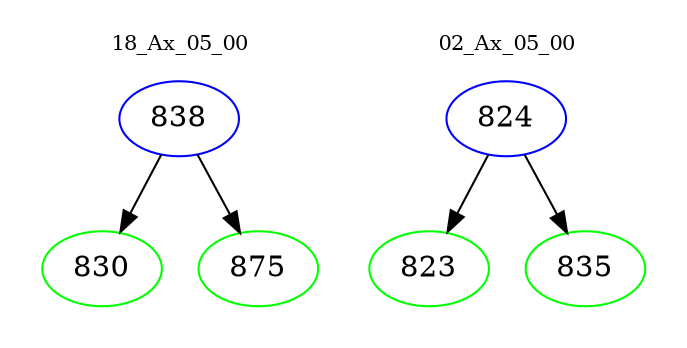 digraph{
subgraph cluster_0 {
color = white
label = "18_Ax_05_00";
fontsize=10;
T0_838 [label="838", color="blue"]
T0_838 -> T0_830 [color="black"]
T0_830 [label="830", color="green"]
T0_838 -> T0_875 [color="black"]
T0_875 [label="875", color="green"]
}
subgraph cluster_1 {
color = white
label = "02_Ax_05_00";
fontsize=10;
T1_824 [label="824", color="blue"]
T1_824 -> T1_823 [color="black"]
T1_823 [label="823", color="green"]
T1_824 -> T1_835 [color="black"]
T1_835 [label="835", color="green"]
}
}
